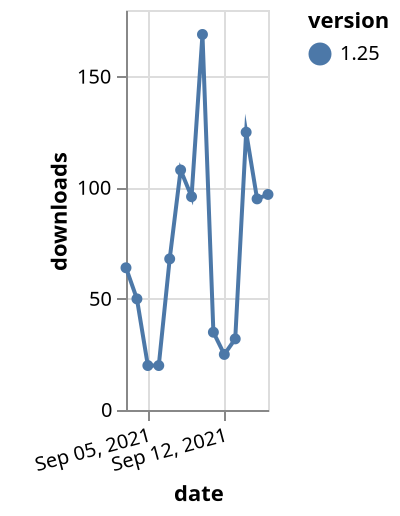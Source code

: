 {"$schema": "https://vega.github.io/schema/vega-lite/v5.json", "description": "A simple bar chart with embedded data.", "data": {"values": [{"date": "2021-09-03", "total": 76057, "delta": 64, "version": "1.25"}, {"date": "2021-09-04", "total": 76107, "delta": 50, "version": "1.25"}, {"date": "2021-09-05", "total": 76127, "delta": 20, "version": "1.25"}, {"date": "2021-09-06", "total": 76147, "delta": 20, "version": "1.25"}, {"date": "2021-09-07", "total": 76215, "delta": 68, "version": "1.25"}, {"date": "2021-09-08", "total": 76323, "delta": 108, "version": "1.25"}, {"date": "2021-09-09", "total": 76419, "delta": 96, "version": "1.25"}, {"date": "2021-09-10", "total": 76588, "delta": 169, "version": "1.25"}, {"date": "2021-09-11", "total": 76623, "delta": 35, "version": "1.25"}, {"date": "2021-09-12", "total": 76648, "delta": 25, "version": "1.25"}, {"date": "2021-09-13", "total": 76680, "delta": 32, "version": "1.25"}, {"date": "2021-09-14", "total": 76805, "delta": 125, "version": "1.25"}, {"date": "2021-09-15", "total": 76900, "delta": 95, "version": "1.25"}, {"date": "2021-09-16", "total": 76997, "delta": 97, "version": "1.25"}]}, "width": "container", "mark": {"type": "line", "point": {"filled": true}}, "encoding": {"x": {"field": "date", "type": "temporal", "timeUnit": "yearmonthdate", "title": "date", "axis": {"labelAngle": -15}}, "y": {"field": "delta", "type": "quantitative", "title": "downloads"}, "color": {"field": "version", "type": "nominal"}, "tooltip": {"field": "delta"}}}